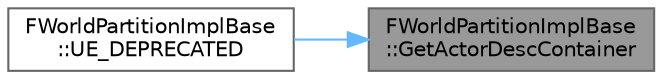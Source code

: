 digraph "FWorldPartitionImplBase::GetActorDescContainer"
{
 // INTERACTIVE_SVG=YES
 // LATEX_PDF_SIZE
  bgcolor="transparent";
  edge [fontname=Helvetica,fontsize=10,labelfontname=Helvetica,labelfontsize=10];
  node [fontname=Helvetica,fontsize=10,shape=box,height=0.2,width=0.4];
  rankdir="RL";
  Node1 [id="Node000001",label="FWorldPartitionImplBase\l::GetActorDescContainer",height=0.2,width=0.4,color="gray40", fillcolor="grey60", style="filled", fontcolor="black",tooltip=" "];
  Node1 -> Node2 [id="edge1_Node000001_Node000002",dir="back",color="steelblue1",style="solid",tooltip=" "];
  Node2 [id="Node000002",label="FWorldPartitionImplBase\l::UE_DEPRECATED",height=0.2,width=0.4,color="grey40", fillcolor="white", style="filled",URL="$d9/dea/structFWorldPartitionImplBase.html#ab7559d200d515edbf8a13eff509ba9d2",tooltip=" "];
}
